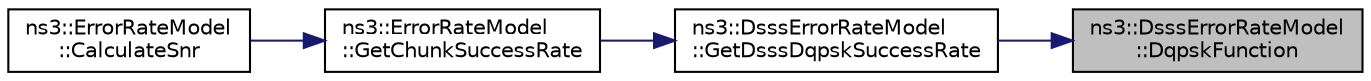 digraph "ns3::DsssErrorRateModel::DqpskFunction"
{
 // LATEX_PDF_SIZE
  edge [fontname="Helvetica",fontsize="10",labelfontname="Helvetica",labelfontsize="10"];
  node [fontname="Helvetica",fontsize="10",shape=record];
  rankdir="RL";
  Node1 [label="ns3::DsssErrorRateModel\l::DqpskFunction",height=0.2,width=0.4,color="black", fillcolor="grey75", style="filled", fontcolor="black",tooltip="A function DQPSK."];
  Node1 -> Node2 [dir="back",color="midnightblue",fontsize="10",style="solid",fontname="Helvetica"];
  Node2 [label="ns3::DsssErrorRateModel\l::GetDsssDqpskSuccessRate",height=0.2,width=0.4,color="black", fillcolor="white", style="filled",URL="$classns3_1_1_dsss_error_rate_model.html#a2eb92541586fcc3841dc5b8910285ecd",tooltip="Return the chunk success rate of the differential encoded QPSK."];
  Node2 -> Node3 [dir="back",color="midnightblue",fontsize="10",style="solid",fontname="Helvetica"];
  Node3 [label="ns3::ErrorRateModel\l::GetChunkSuccessRate",height=0.2,width=0.4,color="black", fillcolor="white", style="filled",URL="$classns3_1_1_error_rate_model.html#aec3225b1d57ce01bbce1b27226372c66",tooltip="This method returns the probability that the given 'chunk' of the packet will be successfully receive..."];
  Node3 -> Node4 [dir="back",color="midnightblue",fontsize="10",style="solid",fontname="Helvetica"];
  Node4 [label="ns3::ErrorRateModel\l::CalculateSnr",height=0.2,width=0.4,color="black", fillcolor="white", style="filled",URL="$classns3_1_1_error_rate_model.html#ac22816ff3d265aee0675cfe445d0517a",tooltip=" "];
}
